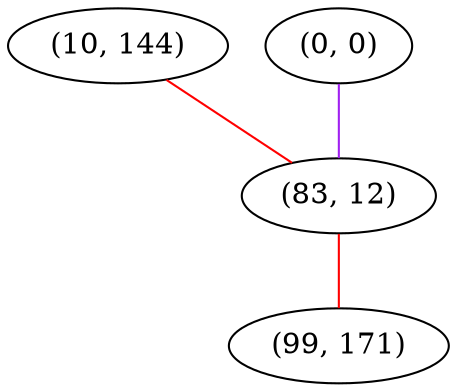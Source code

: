 graph "" {
"(10, 144)";
"(0, 0)";
"(83, 12)";
"(99, 171)";
"(10, 144)" -- "(83, 12)"  [color=red, key=0, weight=1];
"(0, 0)" -- "(83, 12)"  [color=purple, key=0, weight=4];
"(83, 12)" -- "(99, 171)"  [color=red, key=0, weight=1];
}

